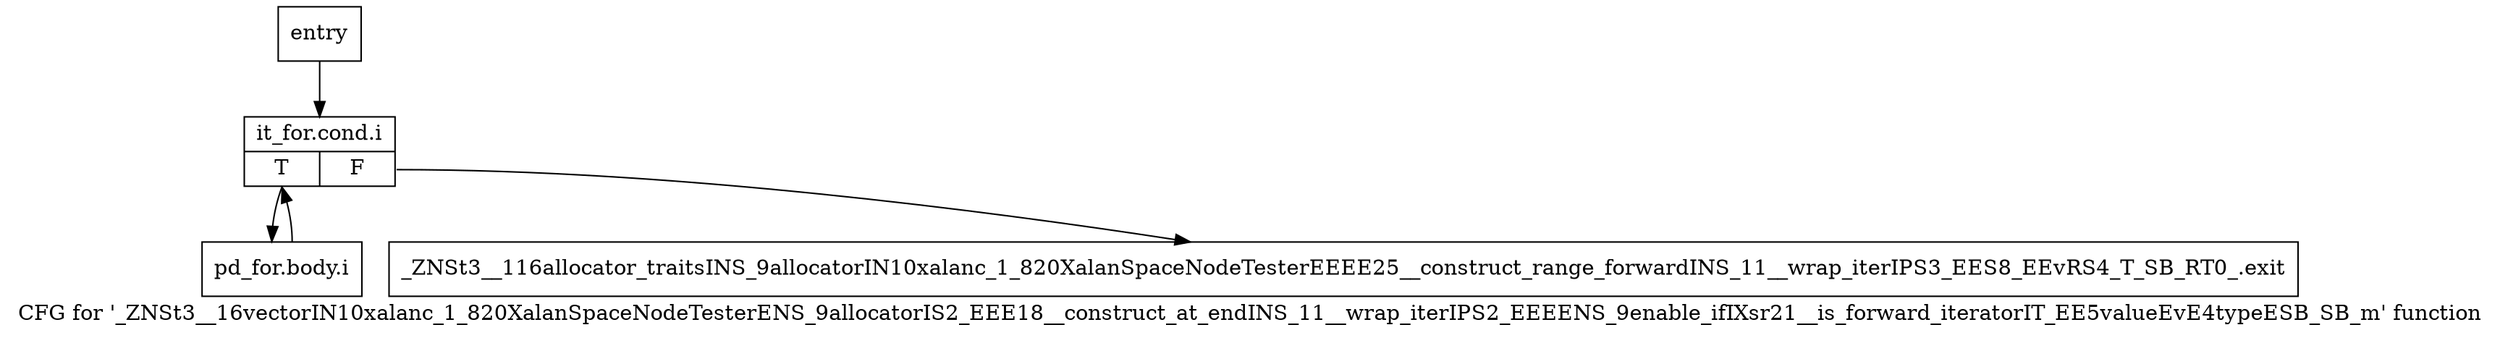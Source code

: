 digraph "CFG for '_ZNSt3__16vectorIN10xalanc_1_820XalanSpaceNodeTesterENS_9allocatorIS2_EEE18__construct_at_endINS_11__wrap_iterIPS2_EEEENS_9enable_ifIXsr21__is_forward_iteratorIT_EE5valueEvE4typeESB_SB_m' function" {
	label="CFG for '_ZNSt3__16vectorIN10xalanc_1_820XalanSpaceNodeTesterENS_9allocatorIS2_EEE18__construct_at_endINS_11__wrap_iterIPS2_EEEENS_9enable_ifIXsr21__is_forward_iteratorIT_EE5valueEvE4typeESB_SB_m' function";

	Node0x7ace9a0 [shape=record,label="{entry}"];
	Node0x7ace9a0 -> Node0x7acee40;
	Node0x7acee40 [shape=record,label="{it_for.cond.i|{<s0>T|<s1>F}}"];
	Node0x7acee40:s0 -> Node0x7acee90;
	Node0x7acee40:s1 -> Node0x7aceee0;
	Node0x7acee90 [shape=record,label="{pd_for.body.i}"];
	Node0x7acee90 -> Node0x7acee40;
	Node0x7aceee0 [shape=record,label="{_ZNSt3__116allocator_traitsINS_9allocatorIN10xalanc_1_820XalanSpaceNodeTesterEEEE25__construct_range_forwardINS_11__wrap_iterIPS3_EES8_EEvRS4_T_SB_RT0_.exit}"];
}
